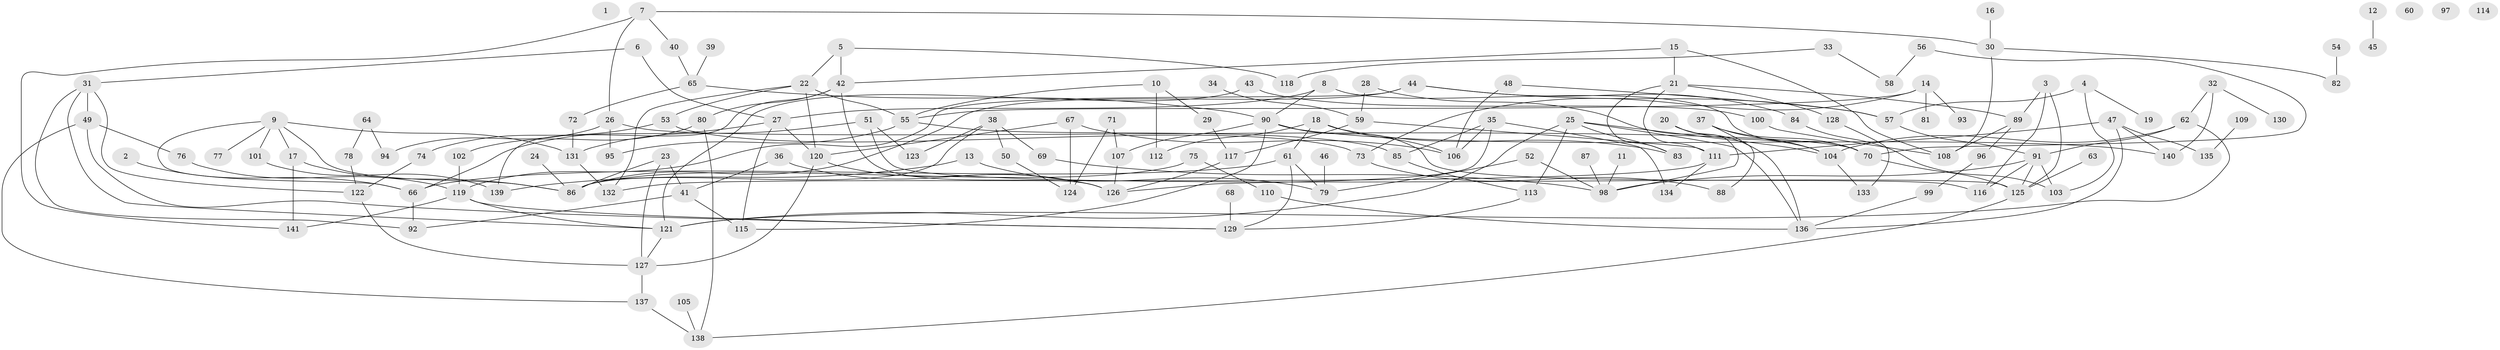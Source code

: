 // Generated by graph-tools (version 1.1) at 2025/00/03/09/25 03:00:53]
// undirected, 141 vertices, 206 edges
graph export_dot {
graph [start="1"]
  node [color=gray90,style=filled];
  1;
  2;
  3;
  4;
  5;
  6;
  7;
  8;
  9;
  10;
  11;
  12;
  13;
  14;
  15;
  16;
  17;
  18;
  19;
  20;
  21;
  22;
  23;
  24;
  25;
  26;
  27;
  28;
  29;
  30;
  31;
  32;
  33;
  34;
  35;
  36;
  37;
  38;
  39;
  40;
  41;
  42;
  43;
  44;
  45;
  46;
  47;
  48;
  49;
  50;
  51;
  52;
  53;
  54;
  55;
  56;
  57;
  58;
  59;
  60;
  61;
  62;
  63;
  64;
  65;
  66;
  67;
  68;
  69;
  70;
  71;
  72;
  73;
  74;
  75;
  76;
  77;
  78;
  79;
  80;
  81;
  82;
  83;
  84;
  85;
  86;
  87;
  88;
  89;
  90;
  91;
  92;
  93;
  94;
  95;
  96;
  97;
  98;
  99;
  100;
  101;
  102;
  103;
  104;
  105;
  106;
  107;
  108;
  109;
  110;
  111;
  112;
  113;
  114;
  115;
  116;
  117;
  118;
  119;
  120;
  121;
  122;
  123;
  124;
  125;
  126;
  127;
  128;
  129;
  130;
  131;
  132;
  133;
  134;
  135;
  136;
  137;
  138;
  139;
  140;
  141;
  2 -- 66;
  3 -- 89;
  3 -- 116;
  3 -- 125;
  4 -- 19;
  4 -- 57;
  4 -- 103;
  5 -- 22;
  5 -- 42;
  5 -- 118;
  6 -- 27;
  6 -- 31;
  7 -- 26;
  7 -- 30;
  7 -- 40;
  7 -- 141;
  8 -- 27;
  8 -- 70;
  8 -- 90;
  9 -- 17;
  9 -- 66;
  9 -- 77;
  9 -- 86;
  9 -- 101;
  9 -- 131;
  10 -- 29;
  10 -- 55;
  10 -- 112;
  11 -- 98;
  12 -- 45;
  13 -- 79;
  13 -- 139;
  14 -- 55;
  14 -- 73;
  14 -- 81;
  14 -- 93;
  15 -- 21;
  15 -- 42;
  15 -- 108;
  16 -- 30;
  17 -- 86;
  17 -- 141;
  18 -- 61;
  18 -- 83;
  18 -- 106;
  18 -- 112;
  20 -- 98;
  20 -- 104;
  21 -- 83;
  21 -- 89;
  21 -- 111;
  21 -- 128;
  22 -- 53;
  22 -- 55;
  22 -- 120;
  22 -- 132;
  23 -- 41;
  23 -- 86;
  23 -- 127;
  24 -- 86;
  25 -- 83;
  25 -- 104;
  25 -- 113;
  25 -- 121;
  25 -- 136;
  26 -- 70;
  26 -- 94;
  26 -- 95;
  27 -- 66;
  27 -- 115;
  27 -- 120;
  28 -- 59;
  28 -- 136;
  29 -- 117;
  30 -- 82;
  30 -- 108;
  31 -- 49;
  31 -- 92;
  31 -- 121;
  31 -- 122;
  32 -- 62;
  32 -- 130;
  32 -- 140;
  33 -- 58;
  33 -- 118;
  34 -- 59;
  35 -- 85;
  35 -- 106;
  35 -- 126;
  35 -- 134;
  36 -- 41;
  36 -- 126;
  37 -- 70;
  37 -- 88;
  37 -- 104;
  38 -- 50;
  38 -- 69;
  38 -- 86;
  38 -- 123;
  39 -- 65;
  40 -- 65;
  41 -- 92;
  41 -- 115;
  42 -- 80;
  42 -- 126;
  42 -- 139;
  43 -- 100;
  43 -- 121;
  44 -- 57;
  44 -- 84;
  44 -- 86;
  44 -- 119;
  46 -- 79;
  47 -- 111;
  47 -- 135;
  47 -- 136;
  47 -- 140;
  48 -- 57;
  48 -- 106;
  49 -- 76;
  49 -- 129;
  49 -- 137;
  50 -- 124;
  51 -- 123;
  51 -- 125;
  51 -- 131;
  52 -- 79;
  52 -- 98;
  53 -- 73;
  53 -- 74;
  54 -- 82;
  55 -- 85;
  55 -- 95;
  56 -- 58;
  56 -- 70;
  57 -- 91;
  59 -- 111;
  59 -- 117;
  61 -- 66;
  61 -- 79;
  61 -- 129;
  62 -- 91;
  62 -- 104;
  62 -- 121;
  63 -- 125;
  64 -- 78;
  64 -- 94;
  65 -- 72;
  65 -- 90;
  66 -- 92;
  67 -- 106;
  67 -- 120;
  67 -- 124;
  68 -- 129;
  69 -- 98;
  70 -- 125;
  71 -- 107;
  71 -- 124;
  72 -- 131;
  73 -- 88;
  74 -- 122;
  75 -- 86;
  75 -- 110;
  76 -- 119;
  78 -- 122;
  80 -- 102;
  80 -- 138;
  84 -- 103;
  85 -- 113;
  87 -- 98;
  89 -- 96;
  89 -- 108;
  90 -- 107;
  90 -- 115;
  90 -- 116;
  90 -- 140;
  91 -- 98;
  91 -- 103;
  91 -- 116;
  91 -- 125;
  96 -- 99;
  99 -- 136;
  100 -- 108;
  101 -- 139;
  102 -- 119;
  104 -- 133;
  105 -- 138;
  107 -- 126;
  109 -- 135;
  110 -- 136;
  111 -- 132;
  111 -- 134;
  113 -- 129;
  117 -- 126;
  119 -- 121;
  119 -- 129;
  119 -- 141;
  120 -- 126;
  120 -- 127;
  121 -- 127;
  122 -- 127;
  125 -- 138;
  127 -- 137;
  128 -- 133;
  131 -- 132;
  137 -- 138;
}
